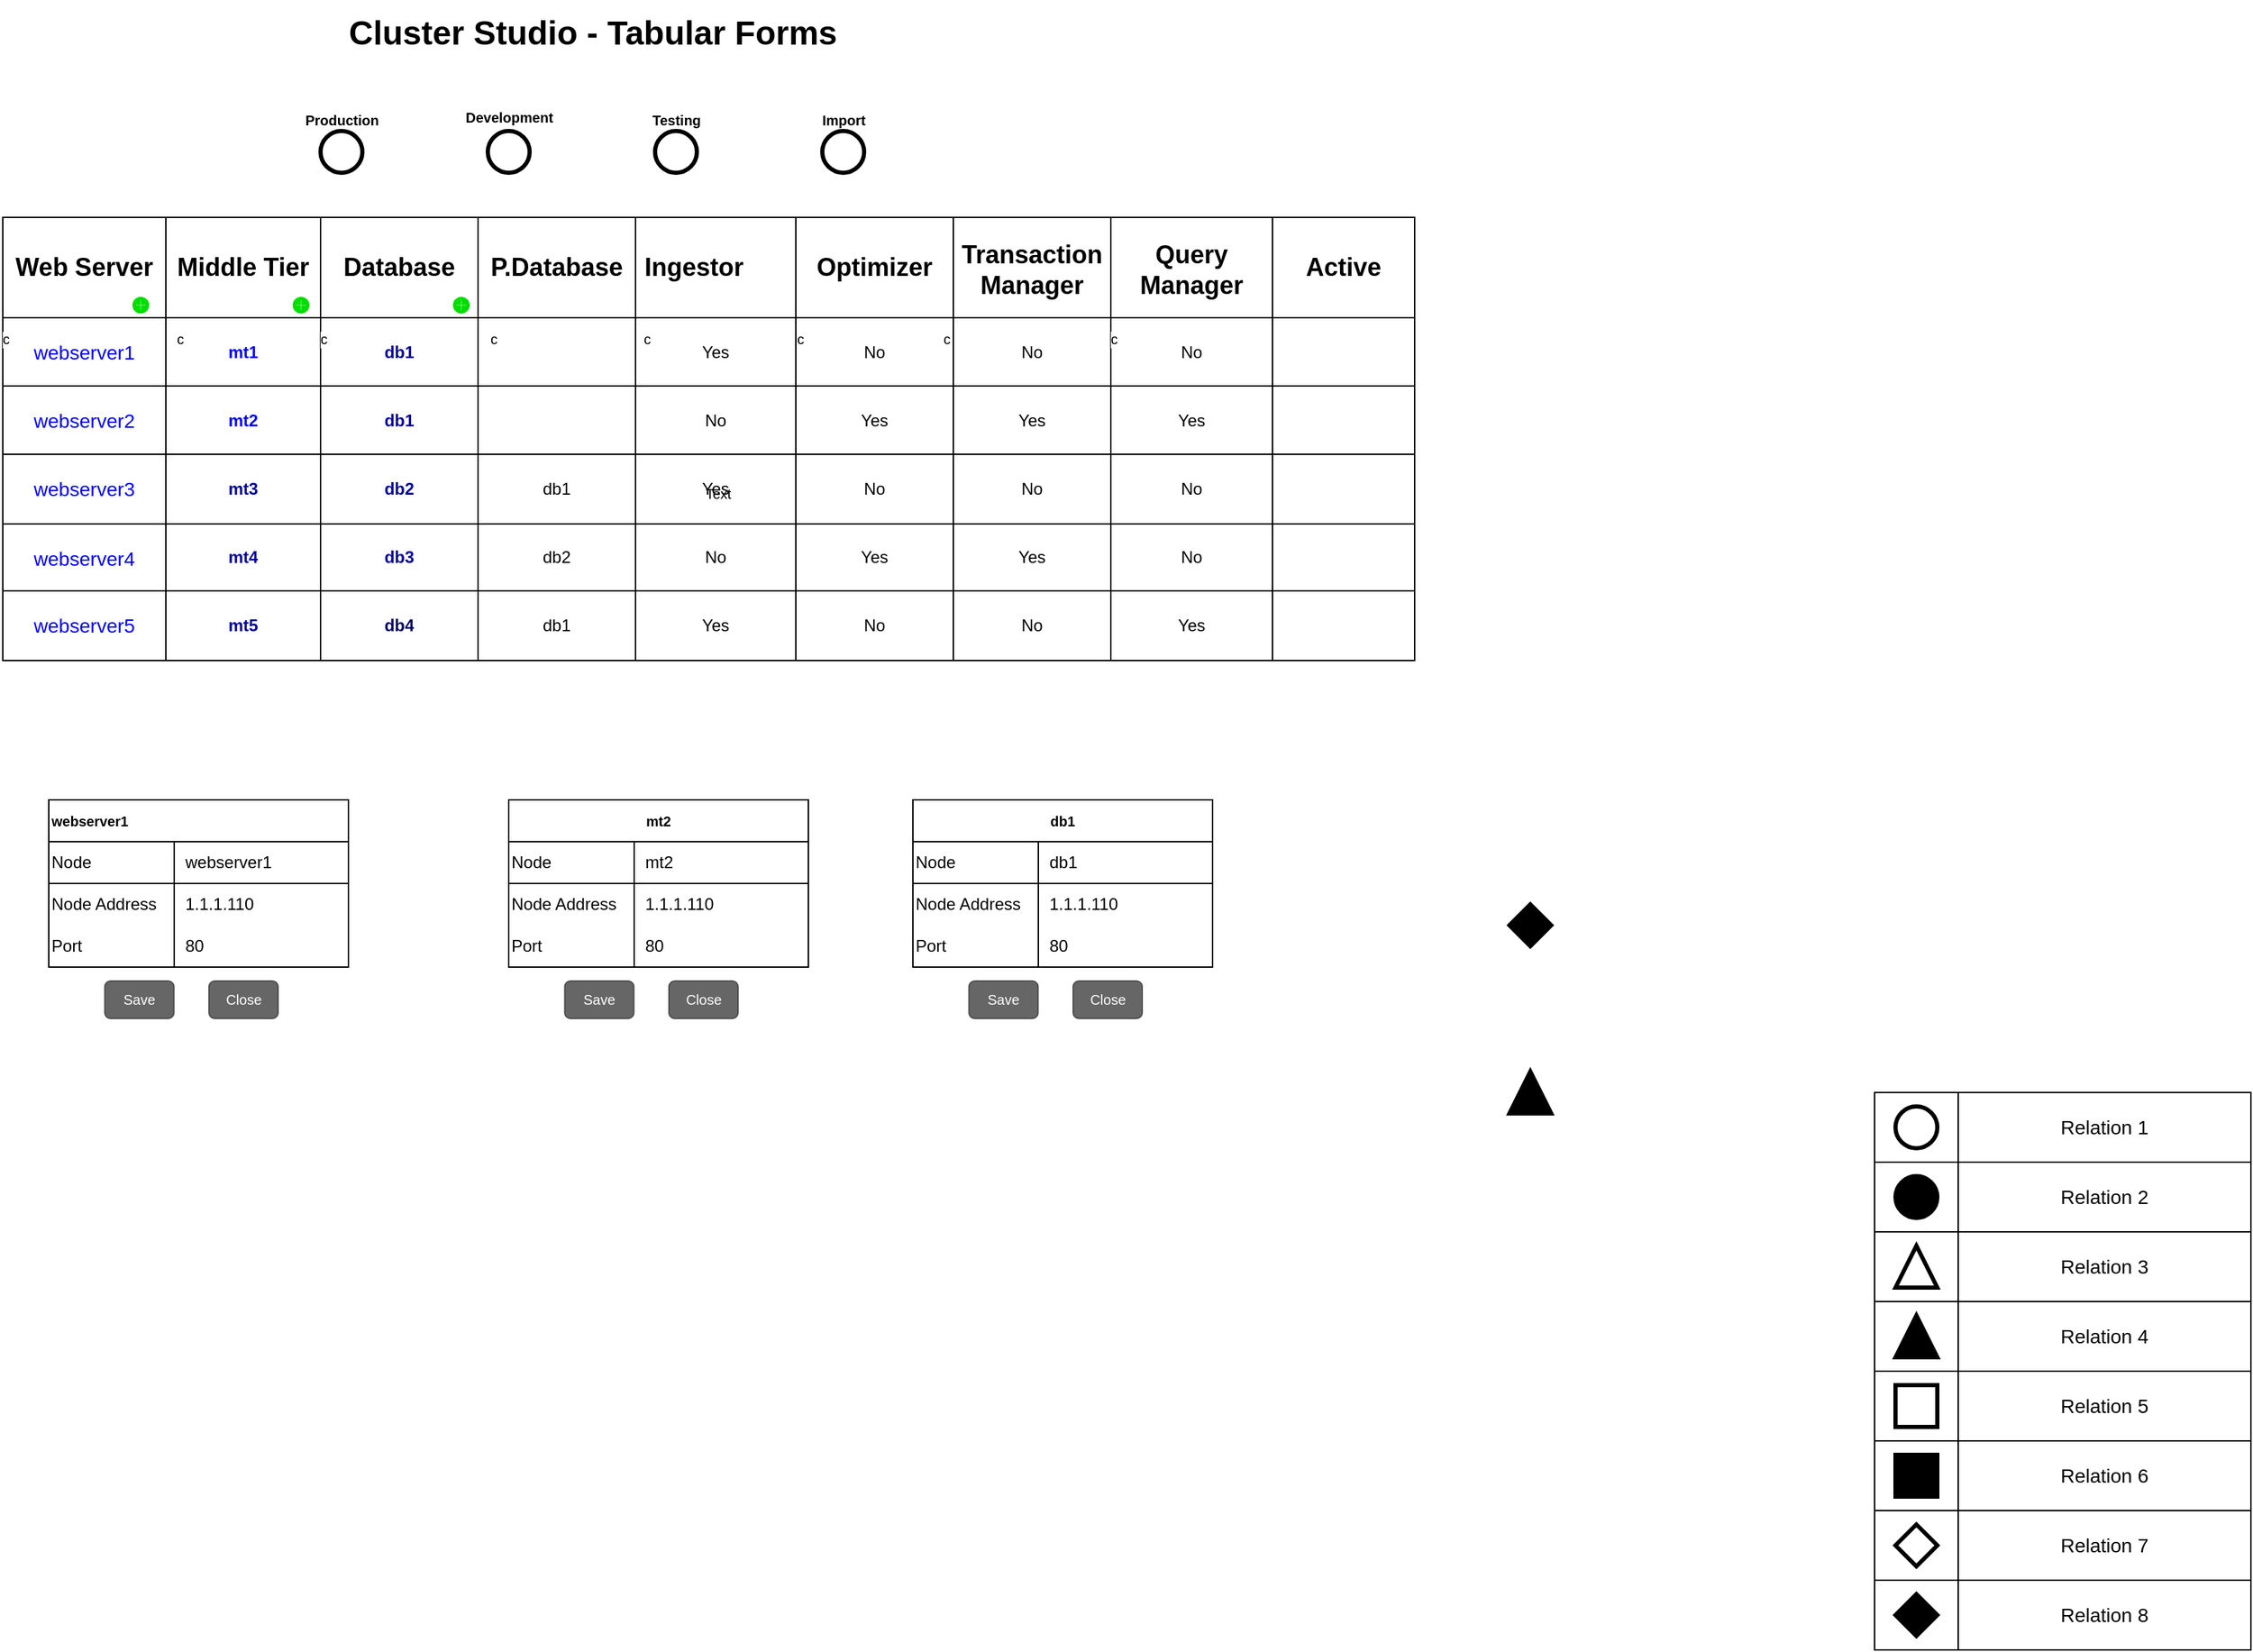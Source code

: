 <mxfile version="13.6.2" type="github">
  <diagram name="Page-1" id="bd83a815-5ea8-2e97-e5ec-87c9f400f2fa">
    <mxGraphModel dx="1038" dy="580" grid="1" gridSize="10" guides="1" tooltips="1" connect="1" arrows="1" fold="1" page="1" pageScale="1.5" pageWidth="1169" pageHeight="826" background="#ffffff" math="0" shadow="0">
      <root>
        <mxCell id="0" style=";html=1;" />
        <mxCell id="1" style=";html=1;" parent="0" />
        <mxCell id="kIJgZ0-0CaOkRdr19EaL-111" value="" style="shape=table;html=1;whiteSpace=wrap;startSize=0;container=1;collapsible=0;childLayout=tableLayout;" vertex="1" parent="1">
          <mxGeometry x="57" y="162" width="1013" height="318" as="geometry" />
        </mxCell>
        <mxCell id="kIJgZ0-0CaOkRdr19EaL-112" value="" style="shape=partialRectangle;html=1;whiteSpace=wrap;collapsible=0;dropTarget=0;pointerEvents=0;fillColor=none;top=0;left=0;bottom=0;right=0;points=[[0,0.5],[1,0.5]];portConstraint=eastwest;" vertex="1" parent="kIJgZ0-0CaOkRdr19EaL-111">
          <mxGeometry width="1013" height="72" as="geometry" />
        </mxCell>
        <mxCell id="kIJgZ0-0CaOkRdr19EaL-113" value="&lt;h2&gt;Web Server&lt;/h2&gt;" style="shape=partialRectangle;html=1;whiteSpace=wrap;connectable=0;overflow=hidden;fillColor=none;top=0;left=0;bottom=0;right=0;" vertex="1" parent="kIJgZ0-0CaOkRdr19EaL-112">
          <mxGeometry width="117" height="72" as="geometry" />
        </mxCell>
        <mxCell id="kIJgZ0-0CaOkRdr19EaL-114" value="&lt;h2&gt;Middle Tier&lt;/h2&gt;" style="shape=partialRectangle;html=1;whiteSpace=wrap;connectable=0;overflow=hidden;fillColor=none;top=0;left=0;bottom=0;right=0;" vertex="1" parent="kIJgZ0-0CaOkRdr19EaL-112">
          <mxGeometry x="117" width="111" height="72" as="geometry" />
        </mxCell>
        <mxCell id="kIJgZ0-0CaOkRdr19EaL-115" value="&lt;h2&gt;Database&lt;/h2&gt;" style="shape=partialRectangle;html=1;whiteSpace=wrap;connectable=0;overflow=hidden;fillColor=none;top=0;left=0;bottom=0;right=0;" vertex="1" parent="kIJgZ0-0CaOkRdr19EaL-112">
          <mxGeometry x="228" width="113" height="72" as="geometry" />
        </mxCell>
        <mxCell id="kIJgZ0-0CaOkRdr19EaL-116" value="&lt;h2&gt;P.Database&lt;/h2&gt;" style="shape=partialRectangle;html=1;whiteSpace=wrap;connectable=0;overflow=hidden;fillColor=none;top=0;left=0;bottom=0;right=0;" vertex="1" parent="kIJgZ0-0CaOkRdr19EaL-112">
          <mxGeometry x="341" width="113" height="72" as="geometry" />
        </mxCell>
        <mxCell id="kIJgZ0-0CaOkRdr19EaL-117" value="&lt;h2&gt;&lt;br&gt;&lt;/h2&gt;" style="shape=partialRectangle;html=1;whiteSpace=wrap;connectable=0;overflow=hidden;fillColor=none;top=0;left=0;bottom=0;right=0;" vertex="1" parent="kIJgZ0-0CaOkRdr19EaL-112">
          <mxGeometry x="454" width="115" height="72" as="geometry" />
        </mxCell>
        <mxCell id="kIJgZ0-0CaOkRdr19EaL-118" value="&lt;h2&gt;Optimizer&lt;/h2&gt;" style="shape=partialRectangle;html=1;whiteSpace=wrap;connectable=0;overflow=hidden;fillColor=none;top=0;left=0;bottom=0;right=0;" vertex="1" parent="kIJgZ0-0CaOkRdr19EaL-112">
          <mxGeometry x="569" width="113" height="72" as="geometry" />
        </mxCell>
        <mxCell id="kIJgZ0-0CaOkRdr19EaL-119" value="&lt;h2&gt;Transaction Manager&lt;/h2&gt;" style="shape=partialRectangle;html=1;whiteSpace=wrap;connectable=0;overflow=hidden;fillColor=none;top=0;left=0;bottom=0;right=0;" vertex="1" parent="kIJgZ0-0CaOkRdr19EaL-112">
          <mxGeometry x="682" width="113" height="72" as="geometry" />
        </mxCell>
        <mxCell id="kIJgZ0-0CaOkRdr19EaL-120" value="&lt;h2&gt;Query Manager&lt;/h2&gt;" style="shape=partialRectangle;html=1;whiteSpace=wrap;connectable=0;overflow=hidden;fillColor=none;top=0;left=0;bottom=0;right=0;" vertex="1" parent="kIJgZ0-0CaOkRdr19EaL-112">
          <mxGeometry x="795" width="116" height="72" as="geometry" />
        </mxCell>
        <mxCell id="kIJgZ0-0CaOkRdr19EaL-121" value="&lt;h2&gt;Active&lt;/h2&gt;" style="shape=partialRectangle;html=1;whiteSpace=wrap;connectable=0;overflow=hidden;fillColor=none;top=0;left=0;bottom=0;right=0;" vertex="1" parent="kIJgZ0-0CaOkRdr19EaL-112">
          <mxGeometry x="911" width="102" height="72" as="geometry" />
        </mxCell>
        <mxCell id="kIJgZ0-0CaOkRdr19EaL-162" value="" style="shape=partialRectangle;html=1;whiteSpace=wrap;collapsible=0;dropTarget=0;pointerEvents=0;fillColor=none;top=0;left=0;bottom=0;right=0;points=[[0,0.5],[1,0.5]];portConstraint=eastwest;" vertex="1" parent="kIJgZ0-0CaOkRdr19EaL-111">
          <mxGeometry y="72" width="1013" height="49" as="geometry" />
        </mxCell>
        <mxCell id="kIJgZ0-0CaOkRdr19EaL-163" value="&lt;h3&gt;&lt;span style=&quot;font-weight: normal&quot;&gt;&lt;font color=&quot;#0000ff&quot;&gt;webserver1&lt;/font&gt;&lt;/span&gt;&lt;/h3&gt;" style="shape=partialRectangle;html=1;whiteSpace=wrap;connectable=0;overflow=hidden;fillColor=none;top=0;left=0;bottom=0;right=0;" vertex="1" parent="kIJgZ0-0CaOkRdr19EaL-162">
          <mxGeometry width="117" height="49" as="geometry" />
        </mxCell>
        <mxCell id="kIJgZ0-0CaOkRdr19EaL-164" value="&lt;font color=&quot;#0000ff&quot;&gt;&lt;b&gt;mt1&lt;/b&gt;&lt;/font&gt;" style="shape=partialRectangle;html=1;whiteSpace=wrap;connectable=0;overflow=hidden;fillColor=none;top=0;left=0;bottom=0;right=0;" vertex="1" parent="kIJgZ0-0CaOkRdr19EaL-162">
          <mxGeometry x="117" width="111" height="49" as="geometry" />
        </mxCell>
        <mxCell id="kIJgZ0-0CaOkRdr19EaL-165" value="&lt;font color=&quot;#000099&quot;&gt;&lt;b&gt;db1&lt;/b&gt;&lt;/font&gt;" style="shape=partialRectangle;html=1;whiteSpace=wrap;connectable=0;overflow=hidden;fillColor=none;top=0;left=0;bottom=0;right=0;" vertex="1" parent="kIJgZ0-0CaOkRdr19EaL-162">
          <mxGeometry x="228" width="113" height="49" as="geometry" />
        </mxCell>
        <mxCell id="kIJgZ0-0CaOkRdr19EaL-166" value="" style="shape=partialRectangle;html=1;whiteSpace=wrap;connectable=0;overflow=hidden;fillColor=none;top=0;left=0;bottom=0;right=0;" vertex="1" parent="kIJgZ0-0CaOkRdr19EaL-162">
          <mxGeometry x="341" width="113" height="49" as="geometry" />
        </mxCell>
        <mxCell id="kIJgZ0-0CaOkRdr19EaL-167" value="Yes" style="shape=partialRectangle;html=1;whiteSpace=wrap;connectable=0;overflow=hidden;fillColor=none;top=0;left=0;bottom=0;right=0;" vertex="1" parent="kIJgZ0-0CaOkRdr19EaL-162">
          <mxGeometry x="454" width="115" height="49" as="geometry" />
        </mxCell>
        <mxCell id="kIJgZ0-0CaOkRdr19EaL-168" value="No" style="shape=partialRectangle;html=1;whiteSpace=wrap;connectable=0;overflow=hidden;fillColor=none;top=0;left=0;bottom=0;right=0;" vertex="1" parent="kIJgZ0-0CaOkRdr19EaL-162">
          <mxGeometry x="569" width="113" height="49" as="geometry" />
        </mxCell>
        <mxCell id="kIJgZ0-0CaOkRdr19EaL-169" value="No" style="shape=partialRectangle;html=1;whiteSpace=wrap;connectable=0;overflow=hidden;fillColor=none;top=0;left=0;bottom=0;right=0;" vertex="1" parent="kIJgZ0-0CaOkRdr19EaL-162">
          <mxGeometry x="682" width="113" height="49" as="geometry" />
        </mxCell>
        <mxCell id="kIJgZ0-0CaOkRdr19EaL-170" value="No" style="shape=partialRectangle;html=1;whiteSpace=wrap;connectable=0;overflow=hidden;fillColor=none;top=0;left=0;bottom=0;right=0;" vertex="1" parent="kIJgZ0-0CaOkRdr19EaL-162">
          <mxGeometry x="795" width="116" height="49" as="geometry" />
        </mxCell>
        <mxCell id="kIJgZ0-0CaOkRdr19EaL-171" value="" style="shape=partialRectangle;html=1;whiteSpace=wrap;connectable=0;overflow=hidden;fillColor=none;top=0;left=0;bottom=0;right=0;" vertex="1" parent="kIJgZ0-0CaOkRdr19EaL-162">
          <mxGeometry x="911" width="102" height="49" as="geometry" />
        </mxCell>
        <mxCell id="kIJgZ0-0CaOkRdr19EaL-152" value="" style="shape=partialRectangle;html=1;whiteSpace=wrap;collapsible=0;dropTarget=0;pointerEvents=0;fillColor=none;top=0;left=0;bottom=0;right=0;points=[[0,0.5],[1,0.5]];portConstraint=eastwest;" vertex="1" parent="kIJgZ0-0CaOkRdr19EaL-111">
          <mxGeometry y="121" width="1013" height="49" as="geometry" />
        </mxCell>
        <mxCell id="kIJgZ0-0CaOkRdr19EaL-153" value="&lt;h3&gt;&lt;span style=&quot;font-weight: normal&quot;&gt;&lt;font color=&quot;#0000ff&quot;&gt;webserver2&lt;/font&gt;&lt;/span&gt;&lt;/h3&gt;" style="shape=partialRectangle;html=1;whiteSpace=wrap;connectable=0;overflow=hidden;fillColor=none;top=0;left=0;bottom=0;right=0;" vertex="1" parent="kIJgZ0-0CaOkRdr19EaL-152">
          <mxGeometry width="117" height="49" as="geometry" />
        </mxCell>
        <mxCell id="kIJgZ0-0CaOkRdr19EaL-154" value="&lt;font color=&quot;#0000ff&quot;&gt;&lt;b&gt;mt2&lt;/b&gt;&lt;/font&gt;" style="shape=partialRectangle;html=1;whiteSpace=wrap;connectable=0;overflow=hidden;fillColor=none;top=0;left=0;bottom=0;right=0;" vertex="1" parent="kIJgZ0-0CaOkRdr19EaL-152">
          <mxGeometry x="117" width="111" height="49" as="geometry" />
        </mxCell>
        <mxCell id="kIJgZ0-0CaOkRdr19EaL-155" value="&lt;font color=&quot;#000099&quot;&gt;&lt;b&gt;db1&lt;/b&gt;&lt;/font&gt;" style="shape=partialRectangle;html=1;whiteSpace=wrap;connectable=0;overflow=hidden;fillColor=none;top=0;left=0;bottom=0;right=0;" vertex="1" parent="kIJgZ0-0CaOkRdr19EaL-152">
          <mxGeometry x="228" width="113" height="49" as="geometry" />
        </mxCell>
        <mxCell id="kIJgZ0-0CaOkRdr19EaL-156" value="" style="shape=partialRectangle;html=1;whiteSpace=wrap;connectable=0;overflow=hidden;fillColor=none;top=0;left=0;bottom=0;right=0;" vertex="1" parent="kIJgZ0-0CaOkRdr19EaL-152">
          <mxGeometry x="341" width="113" height="49" as="geometry" />
        </mxCell>
        <mxCell id="kIJgZ0-0CaOkRdr19EaL-157" value="No" style="shape=partialRectangle;html=1;whiteSpace=wrap;connectable=0;overflow=hidden;fillColor=none;top=0;left=0;bottom=0;right=0;" vertex="1" parent="kIJgZ0-0CaOkRdr19EaL-152">
          <mxGeometry x="454" width="115" height="49" as="geometry" />
        </mxCell>
        <mxCell id="kIJgZ0-0CaOkRdr19EaL-158" value="Yes" style="shape=partialRectangle;html=1;whiteSpace=wrap;connectable=0;overflow=hidden;fillColor=none;top=0;left=0;bottom=0;right=0;" vertex="1" parent="kIJgZ0-0CaOkRdr19EaL-152">
          <mxGeometry x="569" width="113" height="49" as="geometry" />
        </mxCell>
        <mxCell id="kIJgZ0-0CaOkRdr19EaL-159" value="Yes" style="shape=partialRectangle;html=1;whiteSpace=wrap;connectable=0;overflow=hidden;fillColor=none;top=0;left=0;bottom=0;right=0;" vertex="1" parent="kIJgZ0-0CaOkRdr19EaL-152">
          <mxGeometry x="682" width="113" height="49" as="geometry" />
        </mxCell>
        <mxCell id="kIJgZ0-0CaOkRdr19EaL-160" value="Yes" style="shape=partialRectangle;html=1;whiteSpace=wrap;connectable=0;overflow=hidden;fillColor=none;top=0;left=0;bottom=0;right=0;" vertex="1" parent="kIJgZ0-0CaOkRdr19EaL-152">
          <mxGeometry x="795" width="116" height="49" as="geometry" />
        </mxCell>
        <mxCell id="kIJgZ0-0CaOkRdr19EaL-161" value="" style="shape=partialRectangle;html=1;whiteSpace=wrap;connectable=0;overflow=hidden;fillColor=none;top=0;left=0;bottom=0;right=0;" vertex="1" parent="kIJgZ0-0CaOkRdr19EaL-152">
          <mxGeometry x="911" width="102" height="49" as="geometry" />
        </mxCell>
        <mxCell id="kIJgZ0-0CaOkRdr19EaL-142" value="" style="shape=partialRectangle;html=1;whiteSpace=wrap;collapsible=0;dropTarget=0;pointerEvents=0;fillColor=none;top=0;left=0;bottom=0;right=0;points=[[0,0.5],[1,0.5]];portConstraint=eastwest;" vertex="1" parent="kIJgZ0-0CaOkRdr19EaL-111">
          <mxGeometry y="170" width="1013" height="50" as="geometry" />
        </mxCell>
        <mxCell id="kIJgZ0-0CaOkRdr19EaL-143" value="&lt;h3&gt;&lt;span style=&quot;font-weight: normal&quot;&gt;&lt;font color=&quot;#0000ff&quot;&gt;webserver3&lt;/font&gt;&lt;/span&gt;&lt;/h3&gt;" style="shape=partialRectangle;html=1;whiteSpace=wrap;connectable=0;overflow=hidden;fillColor=none;top=0;left=0;bottom=0;right=0;" vertex="1" parent="kIJgZ0-0CaOkRdr19EaL-142">
          <mxGeometry width="117" height="50" as="geometry" />
        </mxCell>
        <mxCell id="kIJgZ0-0CaOkRdr19EaL-144" value="&lt;font color=&quot;#000099&quot;&gt;&lt;b&gt;mt3&lt;/b&gt;&lt;/font&gt;" style="shape=partialRectangle;html=1;whiteSpace=wrap;connectable=0;overflow=hidden;fillColor=none;top=0;left=0;bottom=0;right=0;" vertex="1" parent="kIJgZ0-0CaOkRdr19EaL-142">
          <mxGeometry x="117" width="111" height="50" as="geometry" />
        </mxCell>
        <mxCell id="kIJgZ0-0CaOkRdr19EaL-145" value="&lt;font color=&quot;#000099&quot;&gt;&lt;b&gt;db2&lt;/b&gt;&lt;/font&gt;" style="shape=partialRectangle;html=1;whiteSpace=wrap;connectable=0;overflow=hidden;fillColor=none;top=0;left=0;bottom=0;right=0;" vertex="1" parent="kIJgZ0-0CaOkRdr19EaL-142">
          <mxGeometry x="228" width="113" height="50" as="geometry" />
        </mxCell>
        <mxCell id="kIJgZ0-0CaOkRdr19EaL-146" value="db1" style="shape=partialRectangle;html=1;whiteSpace=wrap;connectable=0;overflow=hidden;fillColor=none;top=0;left=0;bottom=0;right=0;" vertex="1" parent="kIJgZ0-0CaOkRdr19EaL-142">
          <mxGeometry x="341" width="113" height="50" as="geometry" />
        </mxCell>
        <mxCell id="kIJgZ0-0CaOkRdr19EaL-147" value="Yes" style="shape=partialRectangle;html=1;whiteSpace=wrap;connectable=0;overflow=hidden;fillColor=none;top=0;left=0;bottom=0;right=0;" vertex="1" parent="kIJgZ0-0CaOkRdr19EaL-142">
          <mxGeometry x="454" width="115" height="50" as="geometry" />
        </mxCell>
        <mxCell id="kIJgZ0-0CaOkRdr19EaL-148" value="No" style="shape=partialRectangle;html=1;whiteSpace=wrap;connectable=0;overflow=hidden;fillColor=none;top=0;left=0;bottom=0;right=0;" vertex="1" parent="kIJgZ0-0CaOkRdr19EaL-142">
          <mxGeometry x="569" width="113" height="50" as="geometry" />
        </mxCell>
        <mxCell id="kIJgZ0-0CaOkRdr19EaL-149" value="No" style="shape=partialRectangle;html=1;whiteSpace=wrap;connectable=0;overflow=hidden;fillColor=none;top=0;left=0;bottom=0;right=0;" vertex="1" parent="kIJgZ0-0CaOkRdr19EaL-142">
          <mxGeometry x="682" width="113" height="50" as="geometry" />
        </mxCell>
        <mxCell id="kIJgZ0-0CaOkRdr19EaL-150" value="No" style="shape=partialRectangle;html=1;whiteSpace=wrap;connectable=0;overflow=hidden;fillColor=none;top=0;left=0;bottom=0;right=0;" vertex="1" parent="kIJgZ0-0CaOkRdr19EaL-142">
          <mxGeometry x="795" width="116" height="50" as="geometry" />
        </mxCell>
        <mxCell id="kIJgZ0-0CaOkRdr19EaL-151" value="" style="shape=partialRectangle;html=1;whiteSpace=wrap;connectable=0;overflow=hidden;fillColor=none;top=0;left=0;bottom=0;right=0;" vertex="1" parent="kIJgZ0-0CaOkRdr19EaL-142">
          <mxGeometry x="911" width="102" height="50" as="geometry" />
        </mxCell>
        <mxCell id="kIJgZ0-0CaOkRdr19EaL-122" value="" style="shape=partialRectangle;html=1;whiteSpace=wrap;collapsible=0;dropTarget=0;pointerEvents=0;fillColor=none;top=0;left=0;bottom=0;right=0;points=[[0,0.5],[1,0.5]];portConstraint=eastwest;" vertex="1" parent="kIJgZ0-0CaOkRdr19EaL-111">
          <mxGeometry y="220" width="1013" height="48" as="geometry" />
        </mxCell>
        <mxCell id="kIJgZ0-0CaOkRdr19EaL-123" value="&lt;h3&gt;&lt;span style=&quot;font-weight: normal&quot;&gt;&lt;font color=&quot;#0000ff&quot;&gt;webserver4&lt;/font&gt;&lt;/span&gt;&lt;/h3&gt;" style="shape=partialRectangle;html=1;whiteSpace=wrap;connectable=0;overflow=hidden;fillColor=none;top=0;left=0;bottom=0;right=0;" vertex="1" parent="kIJgZ0-0CaOkRdr19EaL-122">
          <mxGeometry width="117" height="48" as="geometry" />
        </mxCell>
        <mxCell id="kIJgZ0-0CaOkRdr19EaL-124" value="&lt;font color=&quot;#000099&quot;&gt;&lt;b&gt;mt4&lt;/b&gt;&lt;/font&gt;" style="shape=partialRectangle;html=1;whiteSpace=wrap;connectable=0;overflow=hidden;fillColor=none;top=0;left=0;bottom=0;right=0;" vertex="1" parent="kIJgZ0-0CaOkRdr19EaL-122">
          <mxGeometry x="117" width="111" height="48" as="geometry" />
        </mxCell>
        <mxCell id="kIJgZ0-0CaOkRdr19EaL-125" value="&lt;font color=&quot;#000099&quot;&gt;&lt;b&gt;db3&lt;/b&gt;&lt;/font&gt;" style="shape=partialRectangle;html=1;whiteSpace=wrap;connectable=0;overflow=hidden;fillColor=none;top=0;left=0;bottom=0;right=0;" vertex="1" parent="kIJgZ0-0CaOkRdr19EaL-122">
          <mxGeometry x="228" width="113" height="48" as="geometry" />
        </mxCell>
        <mxCell id="kIJgZ0-0CaOkRdr19EaL-126" value="db2" style="shape=partialRectangle;html=1;whiteSpace=wrap;connectable=0;overflow=hidden;fillColor=none;top=0;left=0;bottom=0;right=0;" vertex="1" parent="kIJgZ0-0CaOkRdr19EaL-122">
          <mxGeometry x="341" width="113" height="48" as="geometry" />
        </mxCell>
        <mxCell id="kIJgZ0-0CaOkRdr19EaL-127" value="No" style="shape=partialRectangle;html=1;whiteSpace=wrap;connectable=0;overflow=hidden;fillColor=none;top=0;left=0;bottom=0;right=0;" vertex="1" parent="kIJgZ0-0CaOkRdr19EaL-122">
          <mxGeometry x="454" width="115" height="48" as="geometry" />
        </mxCell>
        <mxCell id="kIJgZ0-0CaOkRdr19EaL-128" value="Yes" style="shape=partialRectangle;html=1;whiteSpace=wrap;connectable=0;overflow=hidden;fillColor=none;top=0;left=0;bottom=0;right=0;" vertex="1" parent="kIJgZ0-0CaOkRdr19EaL-122">
          <mxGeometry x="569" width="113" height="48" as="geometry" />
        </mxCell>
        <mxCell id="kIJgZ0-0CaOkRdr19EaL-129" value="Yes" style="shape=partialRectangle;html=1;whiteSpace=wrap;connectable=0;overflow=hidden;fillColor=none;top=0;left=0;bottom=0;right=0;" vertex="1" parent="kIJgZ0-0CaOkRdr19EaL-122">
          <mxGeometry x="682" width="113" height="48" as="geometry" />
        </mxCell>
        <mxCell id="kIJgZ0-0CaOkRdr19EaL-130" value="No" style="shape=partialRectangle;html=1;whiteSpace=wrap;connectable=0;overflow=hidden;fillColor=none;top=0;left=0;bottom=0;right=0;" vertex="1" parent="kIJgZ0-0CaOkRdr19EaL-122">
          <mxGeometry x="795" width="116" height="48" as="geometry" />
        </mxCell>
        <mxCell id="kIJgZ0-0CaOkRdr19EaL-131" value="" style="shape=partialRectangle;html=1;whiteSpace=wrap;connectable=0;overflow=hidden;fillColor=none;top=0;left=0;bottom=0;right=0;" vertex="1" parent="kIJgZ0-0CaOkRdr19EaL-122">
          <mxGeometry x="911" width="102" height="48" as="geometry" />
        </mxCell>
        <mxCell id="kIJgZ0-0CaOkRdr19EaL-132" value="" style="shape=partialRectangle;html=1;whiteSpace=wrap;collapsible=0;dropTarget=0;pointerEvents=0;fillColor=none;top=0;left=0;bottom=0;right=0;points=[[0,0.5],[1,0.5]];portConstraint=eastwest;" vertex="1" parent="kIJgZ0-0CaOkRdr19EaL-111">
          <mxGeometry y="268" width="1013" height="50" as="geometry" />
        </mxCell>
        <mxCell id="kIJgZ0-0CaOkRdr19EaL-133" value="&lt;h3&gt;&lt;span style=&quot;font-weight: normal&quot;&gt;&lt;font color=&quot;#0000ff&quot;&gt;webserver5&lt;/font&gt;&lt;/span&gt;&lt;/h3&gt;" style="shape=partialRectangle;html=1;whiteSpace=wrap;connectable=0;overflow=hidden;fillColor=none;top=0;left=0;bottom=0;right=0;" vertex="1" parent="kIJgZ0-0CaOkRdr19EaL-132">
          <mxGeometry width="117" height="50" as="geometry" />
        </mxCell>
        <mxCell id="kIJgZ0-0CaOkRdr19EaL-134" value="&lt;font color=&quot;#000099&quot;&gt;&lt;b&gt;mt5&lt;/b&gt;&lt;/font&gt;" style="shape=partialRectangle;html=1;whiteSpace=wrap;connectable=0;overflow=hidden;fillColor=none;top=0;left=0;bottom=0;right=0;" vertex="1" parent="kIJgZ0-0CaOkRdr19EaL-132">
          <mxGeometry x="117" width="111" height="50" as="geometry" />
        </mxCell>
        <mxCell id="kIJgZ0-0CaOkRdr19EaL-135" value="&lt;font color=&quot;#000066&quot;&gt;&lt;b&gt;db4&lt;/b&gt;&lt;/font&gt;" style="shape=partialRectangle;html=1;whiteSpace=wrap;connectable=0;overflow=hidden;fillColor=none;top=0;left=0;bottom=0;right=0;" vertex="1" parent="kIJgZ0-0CaOkRdr19EaL-132">
          <mxGeometry x="228" width="113" height="50" as="geometry" />
        </mxCell>
        <mxCell id="kIJgZ0-0CaOkRdr19EaL-136" value="db1" style="shape=partialRectangle;html=1;whiteSpace=wrap;connectable=0;overflow=hidden;fillColor=none;top=0;left=0;bottom=0;right=0;" vertex="1" parent="kIJgZ0-0CaOkRdr19EaL-132">
          <mxGeometry x="341" width="113" height="50" as="geometry" />
        </mxCell>
        <mxCell id="kIJgZ0-0CaOkRdr19EaL-137" value="Yes" style="shape=partialRectangle;html=1;whiteSpace=wrap;connectable=0;overflow=hidden;fillColor=none;top=0;left=0;bottom=0;right=0;" vertex="1" parent="kIJgZ0-0CaOkRdr19EaL-132">
          <mxGeometry x="454" width="115" height="50" as="geometry" />
        </mxCell>
        <mxCell id="kIJgZ0-0CaOkRdr19EaL-138" value="No" style="shape=partialRectangle;html=1;whiteSpace=wrap;connectable=0;overflow=hidden;fillColor=none;top=0;left=0;bottom=0;right=0;" vertex="1" parent="kIJgZ0-0CaOkRdr19EaL-132">
          <mxGeometry x="569" width="113" height="50" as="geometry" />
        </mxCell>
        <mxCell id="kIJgZ0-0CaOkRdr19EaL-139" value="No" style="shape=partialRectangle;html=1;whiteSpace=wrap;connectable=0;overflow=hidden;fillColor=none;top=0;left=0;bottom=0;right=0;" vertex="1" parent="kIJgZ0-0CaOkRdr19EaL-132">
          <mxGeometry x="682" width="113" height="50" as="geometry" />
        </mxCell>
        <mxCell id="kIJgZ0-0CaOkRdr19EaL-140" value="Yes" style="shape=partialRectangle;html=1;whiteSpace=wrap;connectable=0;overflow=hidden;fillColor=none;top=0;left=0;bottom=0;right=0;" vertex="1" parent="kIJgZ0-0CaOkRdr19EaL-132">
          <mxGeometry x="795" width="116" height="50" as="geometry" />
        </mxCell>
        <mxCell id="kIJgZ0-0CaOkRdr19EaL-141" value="" style="shape=partialRectangle;html=1;whiteSpace=wrap;connectable=0;overflow=hidden;fillColor=none;top=0;left=0;bottom=0;right=0;" vertex="1" parent="kIJgZ0-0CaOkRdr19EaL-132">
          <mxGeometry x="911" width="102" height="50" as="geometry" />
        </mxCell>
        <mxCell id="kIJgZ0-0CaOkRdr19EaL-277" value="webserver1" style="shape=table;html=1;whiteSpace=wrap;startSize=30;container=1;collapsible=0;childLayout=tableLayout;fixedRows=1;rowLines=0;fontStyle=1;align=left;fontSize=10;" vertex="1" parent="1">
          <mxGeometry x="90" y="580" width="215" height="120" as="geometry" />
        </mxCell>
        <mxCell id="kIJgZ0-0CaOkRdr19EaL-278" value="" style="shape=partialRectangle;html=1;whiteSpace=wrap;collapsible=0;dropTarget=0;pointerEvents=0;fillColor=none;top=0;left=0;bottom=1;right=0;points=[[0,0.5],[1,0.5]];portConstraint=eastwest;" vertex="1" parent="kIJgZ0-0CaOkRdr19EaL-277">
          <mxGeometry y="30" width="215" height="30" as="geometry" />
        </mxCell>
        <mxCell id="kIJgZ0-0CaOkRdr19EaL-279" value="Node" style="shape=partialRectangle;html=1;whiteSpace=wrap;connectable=0;fillColor=none;top=0;left=0;bottom=0;right=0;overflow=hidden;align=left;" vertex="1" parent="kIJgZ0-0CaOkRdr19EaL-278">
          <mxGeometry width="90" height="30" as="geometry" />
        </mxCell>
        <mxCell id="kIJgZ0-0CaOkRdr19EaL-280" value="webserver1" style="shape=partialRectangle;html=1;whiteSpace=wrap;connectable=0;fillColor=none;top=0;left=0;bottom=0;right=0;align=left;spacingLeft=6;overflow=hidden;" vertex="1" parent="kIJgZ0-0CaOkRdr19EaL-278">
          <mxGeometry x="90" width="125" height="30" as="geometry" />
        </mxCell>
        <mxCell id="kIJgZ0-0CaOkRdr19EaL-281" value="" style="shape=partialRectangle;html=1;whiteSpace=wrap;collapsible=0;dropTarget=0;pointerEvents=0;fillColor=none;top=0;left=0;bottom=0;right=0;points=[[0,0.5],[1,0.5]];portConstraint=eastwest;" vertex="1" parent="kIJgZ0-0CaOkRdr19EaL-277">
          <mxGeometry y="60" width="215" height="30" as="geometry" />
        </mxCell>
        <mxCell id="kIJgZ0-0CaOkRdr19EaL-282" value="Node Address" style="shape=partialRectangle;html=1;whiteSpace=wrap;connectable=0;fillColor=none;top=0;left=0;bottom=0;right=0;overflow=hidden;align=left;" vertex="1" parent="kIJgZ0-0CaOkRdr19EaL-281">
          <mxGeometry width="90" height="30" as="geometry" />
        </mxCell>
        <mxCell id="kIJgZ0-0CaOkRdr19EaL-283" value="1.1.1.110" style="shape=partialRectangle;html=1;whiteSpace=wrap;connectable=0;fillColor=none;top=0;left=0;bottom=0;right=0;align=left;spacingLeft=6;overflow=hidden;" vertex="1" parent="kIJgZ0-0CaOkRdr19EaL-281">
          <mxGeometry x="90" width="125" height="30" as="geometry" />
        </mxCell>
        <mxCell id="kIJgZ0-0CaOkRdr19EaL-284" value="" style="shape=partialRectangle;html=1;whiteSpace=wrap;collapsible=0;dropTarget=0;pointerEvents=0;fillColor=none;top=0;left=0;bottom=0;right=0;points=[[0,0.5],[1,0.5]];portConstraint=eastwest;" vertex="1" parent="kIJgZ0-0CaOkRdr19EaL-277">
          <mxGeometry y="90" width="215" height="30" as="geometry" />
        </mxCell>
        <mxCell id="kIJgZ0-0CaOkRdr19EaL-285" value="Port" style="shape=partialRectangle;html=1;whiteSpace=wrap;connectable=0;fillColor=none;top=0;left=0;bottom=0;right=0;overflow=hidden;align=left;" vertex="1" parent="kIJgZ0-0CaOkRdr19EaL-284">
          <mxGeometry width="90" height="30" as="geometry" />
        </mxCell>
        <mxCell id="kIJgZ0-0CaOkRdr19EaL-286" value="80" style="shape=partialRectangle;html=1;whiteSpace=wrap;connectable=0;fillColor=none;top=0;left=0;bottom=0;right=0;align=left;spacingLeft=6;overflow=hidden;" vertex="1" parent="kIJgZ0-0CaOkRdr19EaL-284">
          <mxGeometry x="90" width="125" height="30" as="geometry" />
        </mxCell>
        <mxCell id="1516e18e63f93b96-4" value="" style="whiteSpace=wrap;html=1;rounded=0;shadow=0;strokeWidth=1;fontSize=14" parent="1" vertex="1">
          <mxGeometry x="1400" y="1140" width="60" height="50" as="geometry" />
        </mxCell>
        <mxCell id="1516e18e63f93b96-5" value="Relation 8" style="whiteSpace=wrap;html=1;rounded=0;shadow=0;strokeWidth=1;fontSize=14" parent="1" vertex="1">
          <mxGeometry x="1460" y="1140" width="210" height="50" as="geometry" />
        </mxCell>
        <mxCell id="1516e18e63f93b96-12" value="" style="rhombus;whiteSpace=wrap;html=1;rounded=0;shadow=0;strokeWidth=3;fillColor=#000000;fontSize=14" parent="1" vertex="1">
          <mxGeometry x="1415" y="1150" width="30" height="30" as="geometry" />
        </mxCell>
        <mxCell id="1516e18e63f93b96-14" value="" style="whiteSpace=wrap;html=1;rounded=0;shadow=0;strokeWidth=1;fontSize=14" parent="1" vertex="1">
          <mxGeometry x="1400" y="1090" width="60" height="50" as="geometry" />
        </mxCell>
        <mxCell id="1516e18e63f93b96-15" value="Relation 7" style="whiteSpace=wrap;html=1;rounded=0;shadow=0;strokeWidth=1;fontSize=14" parent="1" vertex="1">
          <mxGeometry x="1460" y="1090" width="210" height="50" as="geometry" />
        </mxCell>
        <mxCell id="1516e18e63f93b96-18" value="" style="whiteSpace=wrap;html=1;rounded=0;shadow=0;strokeWidth=1;fontSize=14" parent="1" vertex="1">
          <mxGeometry x="1400" y="1040" width="60" height="50" as="geometry" />
        </mxCell>
        <mxCell id="1516e18e63f93b96-19" value="Relation 6" style="whiteSpace=wrap;html=1;rounded=0;shadow=0;strokeWidth=1;fontSize=14" parent="1" vertex="1">
          <mxGeometry x="1460" y="1040" width="210" height="50" as="geometry" />
        </mxCell>
        <mxCell id="1516e18e63f93b96-20" value="" style="whiteSpace=wrap;html=1;rounded=0;shadow=0;strokeWidth=1;fontSize=14" parent="1" vertex="1">
          <mxGeometry x="1400" y="990" width="60" height="50" as="geometry" />
        </mxCell>
        <mxCell id="1516e18e63f93b96-21" value="Relation 5" style="whiteSpace=wrap;html=1;rounded=0;shadow=0;strokeWidth=1;fontSize=14" parent="1" vertex="1">
          <mxGeometry x="1460" y="990" width="210" height="50" as="geometry" />
        </mxCell>
        <mxCell id="1516e18e63f93b96-22" value="" style="whiteSpace=wrap;html=1;rounded=0;shadow=0;strokeWidth=1;fontSize=14" parent="1" vertex="1">
          <mxGeometry x="1400" y="940" width="60" height="50" as="geometry" />
        </mxCell>
        <mxCell id="1516e18e63f93b96-23" value="Relation 4" style="whiteSpace=wrap;html=1;rounded=0;shadow=0;strokeWidth=1;fontSize=14" parent="1" vertex="1">
          <mxGeometry x="1460" y="940" width="210" height="50" as="geometry" />
        </mxCell>
        <mxCell id="1516e18e63f93b96-24" value="" style="whiteSpace=wrap;html=1;rounded=0;shadow=0;strokeWidth=1;fontSize=14" parent="1" vertex="1">
          <mxGeometry x="1400" y="890" width="60" height="50" as="geometry" />
        </mxCell>
        <mxCell id="1516e18e63f93b96-25" value="Relation 3" style="whiteSpace=wrap;html=1;rounded=0;shadow=0;strokeWidth=1;fontSize=14" parent="1" vertex="1">
          <mxGeometry x="1460" y="890" width="210" height="50" as="geometry" />
        </mxCell>
        <mxCell id="1516e18e63f93b96-26" value="" style="whiteSpace=wrap;html=1;rounded=0;shadow=0;strokeWidth=1;fontSize=14" parent="1" vertex="1">
          <mxGeometry x="1400" y="840" width="60" height="50" as="geometry" />
        </mxCell>
        <mxCell id="1516e18e63f93b96-27" value="Relation 2" style="whiteSpace=wrap;html=1;rounded=0;shadow=0;strokeWidth=1;fontSize=14" parent="1" vertex="1">
          <mxGeometry x="1460" y="840" width="210" height="50" as="geometry" />
        </mxCell>
        <mxCell id="1516e18e63f93b96-28" value="" style="whiteSpace=wrap;html=1;rounded=0;shadow=0;strokeWidth=1;fontSize=14" parent="1" vertex="1">
          <mxGeometry x="1400" y="790" width="60" height="50" as="geometry" />
        </mxCell>
        <mxCell id="1516e18e63f93b96-29" value="Relation 1" style="whiteSpace=wrap;html=1;rounded=0;shadow=0;strokeWidth=1;fontSize=14" parent="1" vertex="1">
          <mxGeometry x="1460" y="790" width="210" height="50" as="geometry" />
        </mxCell>
        <mxCell id="1516e18e63f93b96-3" value="Cluster Studio - Tabular Forms" style="text;strokeColor=none;fillColor=none;html=1;fontSize=24;fontStyle=1;verticalAlign=middle;align=center;rounded=0;shadow=1;" parent="1" vertex="1">
          <mxGeometry x="90" y="10" width="780" height="40" as="geometry" />
        </mxCell>
        <mxCell id="1516e18e63f93b96-6" value="" style="ellipse;whiteSpace=wrap;html=1;rounded=0;shadow=0;strokeWidth=3;fontSize=14" parent="1" vertex="1">
          <mxGeometry x="1415" y="800" width="30" height="30" as="geometry" />
        </mxCell>
        <mxCell id="1516e18e63f93b96-7" value="" style="ellipse;whiteSpace=wrap;html=1;rounded=0;shadow=0;strokeWidth=3;fontSize=14;fillColor=#000000;" parent="1" vertex="1">
          <mxGeometry x="1415" y="850" width="30" height="30" as="geometry" />
        </mxCell>
        <mxCell id="1516e18e63f93b96-8" value="" style="triangle;whiteSpace=wrap;html=1;rounded=0;shadow=0;strokeWidth=3;fillColor=#000000;fontSize=14;direction=north;" parent="1" vertex="1">
          <mxGeometry x="1415" y="950" width="30" height="30" as="geometry" />
        </mxCell>
        <mxCell id="1516e18e63f93b96-9" value="" style="triangle;whiteSpace=wrap;html=1;rounded=0;shadow=0;strokeWidth=3;fontSize=14;direction=north;" parent="1" vertex="1">
          <mxGeometry x="1415" y="900" width="30" height="30" as="geometry" />
        </mxCell>
        <mxCell id="1516e18e63f93b96-10" value="" style="whiteSpace=wrap;html=1;rounded=0;shadow=0;strokeWidth=3;fontSize=14" parent="1" vertex="1">
          <mxGeometry x="1415" y="1000" width="30" height="30" as="geometry" />
        </mxCell>
        <mxCell id="1516e18e63f93b96-11" value="" style="whiteSpace=wrap;html=1;rounded=0;shadow=0;strokeWidth=3;fillColor=#000000;fontSize=14" parent="1" vertex="1">
          <mxGeometry x="1415" y="1050" width="30" height="30" as="geometry" />
        </mxCell>
        <mxCell id="1516e18e63f93b96-13" value="" style="rhombus;whiteSpace=wrap;html=1;rounded=0;shadow=0;strokeWidth=3;fontSize=14" parent="1" vertex="1">
          <mxGeometry x="1415" y="1100" width="30" height="30" as="geometry" />
        </mxCell>
        <object label="" id="1516e18e63f93b96-32">
          <mxCell style="ellipse;whiteSpace=wrap;html=1;rounded=0;shadow=0;strokeWidth=3;fontSize=14" parent="1" vertex="1">
            <mxGeometry x="285" y="100" width="30" height="30" as="geometry" />
          </mxCell>
        </object>
        <mxCell id="1516e18e63f93b96-37" value="" style="triangle;whiteSpace=wrap;html=1;rounded=0;shadow=0;strokeWidth=3;fillColor=#000000;fontSize=14;direction=north;" parent="1" vertex="1">
          <mxGeometry x="1138" y="775" width="30" height="30" as="geometry" />
        </mxCell>
        <mxCell id="1516e18e63f93b96-50" value="" style="rhombus;whiteSpace=wrap;html=1;rounded=0;shadow=0;strokeWidth=3;fillColor=#000000;fontSize=14" parent="1" vertex="1">
          <mxGeometry x="1138" y="655" width="30" height="30" as="geometry" />
        </mxCell>
        <mxCell id="kIJgZ0-0CaOkRdr19EaL-2" value="" style="ellipse;whiteSpace=wrap;html=1;rounded=0;shadow=0;strokeWidth=3;fontSize=14" vertex="1" parent="1">
          <mxGeometry x="405" y="100" width="30" height="30" as="geometry" />
        </mxCell>
        <mxCell id="kIJgZ0-0CaOkRdr19EaL-3" value="" style="ellipse;whiteSpace=wrap;html=1;rounded=0;shadow=0;strokeWidth=3;fontSize=14" vertex="1" parent="1">
          <mxGeometry x="525" y="100" width="30" height="30" as="geometry" />
        </mxCell>
        <mxCell id="kIJgZ0-0CaOkRdr19EaL-4" value="" style="ellipse;whiteSpace=wrap;html=1;rounded=0;shadow=0;strokeWidth=3;fontSize=14" vertex="1" parent="1">
          <mxGeometry x="645" y="100" width="30" height="30" as="geometry" />
        </mxCell>
        <mxCell id="kIJgZ0-0CaOkRdr19EaL-7" value="Production" style="text;strokeColor=none;fillColor=none;html=1;fontSize=10;fontStyle=1;verticalAlign=middle;align=center;rounded=0;shadow=1;" vertex="1" parent="1">
          <mxGeometry x="265" y="82" width="70" height="20" as="geometry" />
        </mxCell>
        <mxCell id="kIJgZ0-0CaOkRdr19EaL-8" value="Development" style="text;strokeColor=none;fillColor=none;html=1;fontSize=10;fontStyle=1;verticalAlign=middle;align=center;rounded=0;shadow=1;" vertex="1" parent="1">
          <mxGeometry x="385" y="80" width="70" height="20" as="geometry" />
        </mxCell>
        <mxCell id="kIJgZ0-0CaOkRdr19EaL-9" value="Testing" style="text;strokeColor=none;fillColor=none;html=1;fontSize=10;fontStyle=1;verticalAlign=middle;align=center;rounded=0;shadow=1;" vertex="1" parent="1">
          <mxGeometry x="505" y="82" width="70" height="20" as="geometry" />
        </mxCell>
        <mxCell id="kIJgZ0-0CaOkRdr19EaL-10" value="Import" style="text;strokeColor=none;fillColor=none;html=1;fontSize=10;fontStyle=1;verticalAlign=middle;align=center;rounded=0;shadow=1;" vertex="1" parent="1">
          <mxGeometry x="625" y="82" width="70" height="20" as="geometry" />
        </mxCell>
        <mxCell id="kIJgZ0-0CaOkRdr19EaL-232" value="&lt;h2&gt;Ingestor&lt;/h2&gt;" style="shape=partialRectangle;html=1;whiteSpace=wrap;connectable=0;overflow=hidden;fillColor=none;top=0;left=0;bottom=0;right=0;" vertex="1" parent="1">
          <mxGeometry x="500" y="170" width="106" height="49" as="geometry" />
        </mxCell>
        <mxCell id="kIJgZ0-0CaOkRdr19EaL-244" value="" style="html=1;verticalLabelPosition=bottom;labelBackgroundColor=#ffffff;verticalAlign=top;shadow=0;dashed=0;strokeWidth=2;shape=mxgraph.ios7.misc.add;fillColor=#00dd00;strokeColor=#ffffff;fontSize=10;" vertex="1" parent="1">
          <mxGeometry x="150" y="219" width="12" height="12" as="geometry" />
        </mxCell>
        <mxCell id="kIJgZ0-0CaOkRdr19EaL-247" value="" style="html=1;verticalLabelPosition=bottom;labelBackgroundColor=#ffffff;verticalAlign=top;shadow=0;dashed=0;strokeWidth=2;shape=mxgraph.ios7.misc.add;fillColor=#00dd00;strokeColor=#ffffff;fontSize=10;" vertex="1" parent="1">
          <mxGeometry x="265" y="219" width="12" height="12" as="geometry" />
        </mxCell>
        <mxCell id="kIJgZ0-0CaOkRdr19EaL-248" value="" style="html=1;verticalLabelPosition=bottom;labelBackgroundColor=#ffffff;verticalAlign=top;shadow=0;dashed=0;strokeWidth=2;shape=mxgraph.ios7.misc.add;fillColor=#00dd00;strokeColor=#ffffff;fontSize=10;" vertex="1" parent="1">
          <mxGeometry x="380" y="219" width="12" height="12" as="geometry" />
        </mxCell>
        <mxCell id="kIJgZ0-0CaOkRdr19EaL-250" value="Text" style="text;html=1;resizable=0;autosize=1;align=center;verticalAlign=middle;points=[];fillColor=none;strokeColor=none;rounded=0;fontSize=10;" vertex="1" parent="1">
          <mxGeometry x="550" y="350" width="40" height="20" as="geometry" />
        </mxCell>
        <mxCell id="kIJgZ0-0CaOkRdr19EaL-288" value="Save" style="rounded=1;html=1;shadow=0;dashed=0;whiteSpace=wrap;fontSize=10;fillColor=#666666;align=center;strokeColor=#4D4D4D;fontColor=#ffffff;" vertex="1" parent="1">
          <mxGeometry x="130.25" y="710" width="49.5" height="26.88" as="geometry" />
        </mxCell>
        <mxCell id="kIJgZ0-0CaOkRdr19EaL-290" value="Close" style="rounded=1;html=1;shadow=0;dashed=0;whiteSpace=wrap;fontSize=10;fillColor=#666666;align=center;strokeColor=#4D4D4D;fontColor=#ffffff;" vertex="1" parent="1">
          <mxGeometry x="205" y="710" width="49.5" height="26.88" as="geometry" />
        </mxCell>
        <mxCell id="kIJgZ0-0CaOkRdr19EaL-301" value="Save" style="rounded=1;html=1;shadow=0;dashed=0;whiteSpace=wrap;fontSize=10;fillColor=#666666;align=center;strokeColor=#4D4D4D;fontColor=#ffffff;" vertex="1" parent="1">
          <mxGeometry x="460.25" y="710" width="49.5" height="26.88" as="geometry" />
        </mxCell>
        <mxCell id="kIJgZ0-0CaOkRdr19EaL-302" value="Close" style="rounded=1;html=1;shadow=0;dashed=0;whiteSpace=wrap;fontSize=10;fillColor=#666666;align=center;strokeColor=#4D4D4D;fontColor=#ffffff;" vertex="1" parent="1">
          <mxGeometry x="535" y="710" width="49.5" height="26.88" as="geometry" />
        </mxCell>
        <mxCell id="kIJgZ0-0CaOkRdr19EaL-291" value="mt2" style="shape=table;html=1;whiteSpace=wrap;startSize=30;container=1;collapsible=0;childLayout=tableLayout;fixedRows=1;rowLines=0;fontStyle=1;align=center;fontSize=10;" vertex="1" parent="1">
          <mxGeometry x="420" y="580" width="215" height="120" as="geometry" />
        </mxCell>
        <mxCell id="kIJgZ0-0CaOkRdr19EaL-292" value="" style="shape=partialRectangle;html=1;whiteSpace=wrap;collapsible=0;dropTarget=0;pointerEvents=0;fillColor=none;top=0;left=0;bottom=1;right=0;points=[[0,0.5],[1,0.5]];portConstraint=eastwest;" vertex="1" parent="kIJgZ0-0CaOkRdr19EaL-291">
          <mxGeometry y="30" width="215" height="30" as="geometry" />
        </mxCell>
        <mxCell id="kIJgZ0-0CaOkRdr19EaL-293" value="Node" style="shape=partialRectangle;html=1;whiteSpace=wrap;connectable=0;fillColor=none;top=0;left=0;bottom=0;right=0;overflow=hidden;align=left;" vertex="1" parent="kIJgZ0-0CaOkRdr19EaL-292">
          <mxGeometry width="90" height="30" as="geometry" />
        </mxCell>
        <mxCell id="kIJgZ0-0CaOkRdr19EaL-294" value="mt2" style="shape=partialRectangle;html=1;whiteSpace=wrap;connectable=0;fillColor=none;top=0;left=0;bottom=0;right=0;align=left;spacingLeft=6;overflow=hidden;" vertex="1" parent="kIJgZ0-0CaOkRdr19EaL-292">
          <mxGeometry x="90" width="125" height="30" as="geometry" />
        </mxCell>
        <mxCell id="kIJgZ0-0CaOkRdr19EaL-295" value="" style="shape=partialRectangle;html=1;whiteSpace=wrap;collapsible=0;dropTarget=0;pointerEvents=0;fillColor=none;top=0;left=0;bottom=0;right=0;points=[[0,0.5],[1,0.5]];portConstraint=eastwest;" vertex="1" parent="kIJgZ0-0CaOkRdr19EaL-291">
          <mxGeometry y="60" width="215" height="30" as="geometry" />
        </mxCell>
        <mxCell id="kIJgZ0-0CaOkRdr19EaL-296" value="Node Address" style="shape=partialRectangle;html=1;whiteSpace=wrap;connectable=0;fillColor=none;top=0;left=0;bottom=0;right=0;overflow=hidden;align=left;" vertex="1" parent="kIJgZ0-0CaOkRdr19EaL-295">
          <mxGeometry width="90" height="30" as="geometry" />
        </mxCell>
        <mxCell id="kIJgZ0-0CaOkRdr19EaL-297" value="1.1.1.110" style="shape=partialRectangle;html=1;whiteSpace=wrap;connectable=0;fillColor=none;top=0;left=0;bottom=0;right=0;align=left;spacingLeft=6;overflow=hidden;" vertex="1" parent="kIJgZ0-0CaOkRdr19EaL-295">
          <mxGeometry x="90" width="125" height="30" as="geometry" />
        </mxCell>
        <mxCell id="kIJgZ0-0CaOkRdr19EaL-298" value="" style="shape=partialRectangle;html=1;whiteSpace=wrap;collapsible=0;dropTarget=0;pointerEvents=0;fillColor=none;top=0;left=0;bottom=0;right=0;points=[[0,0.5],[1,0.5]];portConstraint=eastwest;" vertex="1" parent="kIJgZ0-0CaOkRdr19EaL-291">
          <mxGeometry y="90" width="215" height="30" as="geometry" />
        </mxCell>
        <mxCell id="kIJgZ0-0CaOkRdr19EaL-299" value="Port" style="shape=partialRectangle;html=1;whiteSpace=wrap;connectable=0;fillColor=none;top=0;left=0;bottom=0;right=0;overflow=hidden;align=left;" vertex="1" parent="kIJgZ0-0CaOkRdr19EaL-298">
          <mxGeometry width="90" height="30" as="geometry" />
        </mxCell>
        <mxCell id="kIJgZ0-0CaOkRdr19EaL-300" value="80" style="shape=partialRectangle;html=1;whiteSpace=wrap;connectable=0;fillColor=none;top=0;left=0;bottom=0;right=0;align=left;spacingLeft=6;overflow=hidden;" vertex="1" parent="kIJgZ0-0CaOkRdr19EaL-298">
          <mxGeometry x="90" width="125" height="30" as="geometry" />
        </mxCell>
        <mxCell id="kIJgZ0-0CaOkRdr19EaL-303" value="Save" style="rounded=1;html=1;shadow=0;dashed=0;whiteSpace=wrap;fontSize=10;fillColor=#666666;align=center;strokeColor=#4D4D4D;fontColor=#ffffff;" vertex="1" parent="1">
          <mxGeometry x="750.25" y="710" width="49.5" height="26.88" as="geometry" />
        </mxCell>
        <mxCell id="kIJgZ0-0CaOkRdr19EaL-304" value="Close" style="rounded=1;html=1;shadow=0;dashed=0;whiteSpace=wrap;fontSize=10;fillColor=#666666;align=center;strokeColor=#4D4D4D;fontColor=#ffffff;" vertex="1" parent="1">
          <mxGeometry x="825" y="710" width="49.5" height="26.88" as="geometry" />
        </mxCell>
        <mxCell id="kIJgZ0-0CaOkRdr19EaL-305" value="db1" style="shape=table;html=1;whiteSpace=wrap;startSize=30;container=1;collapsible=0;childLayout=tableLayout;fixedRows=1;rowLines=0;fontStyle=1;align=center;fontSize=10;" vertex="1" parent="1">
          <mxGeometry x="710" y="580" width="215" height="120" as="geometry" />
        </mxCell>
        <mxCell id="kIJgZ0-0CaOkRdr19EaL-306" value="" style="shape=partialRectangle;html=1;whiteSpace=wrap;collapsible=0;dropTarget=0;pointerEvents=0;fillColor=none;top=0;left=0;bottom=1;right=0;points=[[0,0.5],[1,0.5]];portConstraint=eastwest;" vertex="1" parent="kIJgZ0-0CaOkRdr19EaL-305">
          <mxGeometry y="30" width="215" height="30" as="geometry" />
        </mxCell>
        <mxCell id="kIJgZ0-0CaOkRdr19EaL-307" value="Node" style="shape=partialRectangle;html=1;whiteSpace=wrap;connectable=0;fillColor=none;top=0;left=0;bottom=0;right=0;overflow=hidden;align=left;" vertex="1" parent="kIJgZ0-0CaOkRdr19EaL-306">
          <mxGeometry width="90" height="30" as="geometry" />
        </mxCell>
        <mxCell id="kIJgZ0-0CaOkRdr19EaL-308" value="db1" style="shape=partialRectangle;html=1;whiteSpace=wrap;connectable=0;fillColor=none;top=0;left=0;bottom=0;right=0;align=left;spacingLeft=6;overflow=hidden;" vertex="1" parent="kIJgZ0-0CaOkRdr19EaL-306">
          <mxGeometry x="90" width="125" height="30" as="geometry" />
        </mxCell>
        <mxCell id="kIJgZ0-0CaOkRdr19EaL-309" value="" style="shape=partialRectangle;html=1;whiteSpace=wrap;collapsible=0;dropTarget=0;pointerEvents=0;fillColor=none;top=0;left=0;bottom=0;right=0;points=[[0,0.5],[1,0.5]];portConstraint=eastwest;" vertex="1" parent="kIJgZ0-0CaOkRdr19EaL-305">
          <mxGeometry y="60" width="215" height="30" as="geometry" />
        </mxCell>
        <mxCell id="kIJgZ0-0CaOkRdr19EaL-310" value="Node Address" style="shape=partialRectangle;html=1;whiteSpace=wrap;connectable=0;fillColor=none;top=0;left=0;bottom=0;right=0;overflow=hidden;align=left;" vertex="1" parent="kIJgZ0-0CaOkRdr19EaL-309">
          <mxGeometry width="90" height="30" as="geometry" />
        </mxCell>
        <mxCell id="kIJgZ0-0CaOkRdr19EaL-311" value="1.1.1.110" style="shape=partialRectangle;html=1;whiteSpace=wrap;connectable=0;fillColor=none;top=0;left=0;bottom=0;right=0;align=left;spacingLeft=6;overflow=hidden;" vertex="1" parent="kIJgZ0-0CaOkRdr19EaL-309">
          <mxGeometry x="90" width="125" height="30" as="geometry" />
        </mxCell>
        <mxCell id="kIJgZ0-0CaOkRdr19EaL-312" value="" style="shape=partialRectangle;html=1;whiteSpace=wrap;collapsible=0;dropTarget=0;pointerEvents=0;fillColor=none;top=0;left=0;bottom=0;right=0;points=[[0,0.5],[1,0.5]];portConstraint=eastwest;" vertex="1" parent="kIJgZ0-0CaOkRdr19EaL-305">
          <mxGeometry y="90" width="215" height="30" as="geometry" />
        </mxCell>
        <mxCell id="kIJgZ0-0CaOkRdr19EaL-313" value="Port" style="shape=partialRectangle;html=1;whiteSpace=wrap;connectable=0;fillColor=none;top=0;left=0;bottom=0;right=0;overflow=hidden;align=left;" vertex="1" parent="kIJgZ0-0CaOkRdr19EaL-312">
          <mxGeometry width="90" height="30" as="geometry" />
        </mxCell>
        <mxCell id="kIJgZ0-0CaOkRdr19EaL-314" value="80" style="shape=partialRectangle;html=1;whiteSpace=wrap;connectable=0;fillColor=none;top=0;left=0;bottom=0;right=0;align=left;spacingLeft=6;overflow=hidden;" vertex="1" parent="kIJgZ0-0CaOkRdr19EaL-312">
          <mxGeometry x="90" width="125" height="30" as="geometry" />
        </mxCell>
        <mxCell id="kIJgZ0-0CaOkRdr19EaL-315" value="c" style="shape=image;html=1;verticalAlign=top;verticalLabelPosition=bottom;labelBackgroundColor=#ffffff;imageAspect=0;aspect=fixed;image=https://cdn1.iconfinder.com/data/icons/shopping-234/64/shopping_red_outline_short-128.png;fontSize=10;align=left;" vertex="1" parent="1">
          <mxGeometry x="55" y="202" width="35" height="35" as="geometry" />
        </mxCell>
        <mxCell id="kIJgZ0-0CaOkRdr19EaL-328" value="c" style="shape=image;html=1;verticalAlign=top;verticalLabelPosition=bottom;labelBackgroundColor=#ffffff;imageAspect=0;aspect=fixed;image=https://cdn1.iconfinder.com/data/icons/shopping-234/64/shopping_red_outline_short-128.png;fontSize=10;align=left;" vertex="1" parent="1">
          <mxGeometry x="179.75" y="202" width="35" height="35" as="geometry" />
        </mxCell>
        <mxCell id="kIJgZ0-0CaOkRdr19EaL-329" value="c" style="shape=image;html=1;verticalAlign=top;verticalLabelPosition=bottom;labelBackgroundColor=#ffffff;imageAspect=0;aspect=fixed;image=https://cdn1.iconfinder.com/data/icons/shopping-234/64/shopping_red_outline_short-128.png;fontSize=10;align=left;" vertex="1" parent="1">
          <mxGeometry x="282.5" y="202" width="35" height="35" as="geometry" />
        </mxCell>
        <mxCell id="kIJgZ0-0CaOkRdr19EaL-330" value="c" style="shape=image;html=1;verticalAlign=top;verticalLabelPosition=bottom;labelBackgroundColor=#ffffff;imageAspect=0;aspect=fixed;image=https://cdn1.iconfinder.com/data/icons/shopping-234/64/shopping_red_outline_short-128.png;fontSize=10;align=left;" vertex="1" parent="1">
          <mxGeometry x="405" y="202" width="35" height="35" as="geometry" />
        </mxCell>
        <mxCell id="kIJgZ0-0CaOkRdr19EaL-331" value="c" style="shape=image;html=1;verticalAlign=top;verticalLabelPosition=bottom;labelBackgroundColor=#ffffff;imageAspect=0;aspect=fixed;image=https://cdn1.iconfinder.com/data/icons/shopping-234/64/shopping_red_outline_short-128.png;fontSize=10;align=left;" vertex="1" parent="1">
          <mxGeometry x="515" y="202" width="35" height="35" as="geometry" />
        </mxCell>
        <mxCell id="kIJgZ0-0CaOkRdr19EaL-332" value="c" style="shape=image;html=1;verticalAlign=top;verticalLabelPosition=bottom;labelBackgroundColor=#ffffff;imageAspect=0;aspect=fixed;image=https://cdn1.iconfinder.com/data/icons/shopping-234/64/shopping_red_outline_short-128.png;fontSize=10;align=left;" vertex="1" parent="1">
          <mxGeometry x="625" y="202" width="35" height="35" as="geometry" />
        </mxCell>
        <mxCell id="kIJgZ0-0CaOkRdr19EaL-333" value="c" style="shape=image;html=1;verticalAlign=top;verticalLabelPosition=bottom;labelBackgroundColor=#ffffff;imageAspect=0;aspect=fixed;image=https://cdn1.iconfinder.com/data/icons/shopping-234/64/shopping_red_outline_short-128.png;fontSize=10;align=left;" vertex="1" parent="1">
          <mxGeometry x="730" y="202" width="35" height="35" as="geometry" />
        </mxCell>
        <mxCell id="kIJgZ0-0CaOkRdr19EaL-334" value="c" style="shape=image;html=1;verticalAlign=top;verticalLabelPosition=bottom;labelBackgroundColor=#ffffff;imageAspect=0;aspect=fixed;image=https://cdn1.iconfinder.com/data/icons/shopping-234/64/shopping_red_outline_short-128.png;fontSize=10;align=left;" vertex="1" parent="1">
          <mxGeometry x="850" y="202" width="35" height="35" as="geometry" />
        </mxCell>
      </root>
    </mxGraphModel>
  </diagram>
</mxfile>

